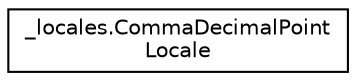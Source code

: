digraph "Graphical Class Hierarchy"
{
 // LATEX_PDF_SIZE
  edge [fontname="Helvetica",fontsize="10",labelfontname="Helvetica",labelfontsize="10"];
  node [fontname="Helvetica",fontsize="10",shape=record];
  rankdir="LR";
  Node0 [label="_locales.CommaDecimalPoint\lLocale",height=0.2,width=0.4,color="black", fillcolor="white", style="filled",URL="$class__locales_1_1CommaDecimalPointLocale.html",tooltip=" "];
}

